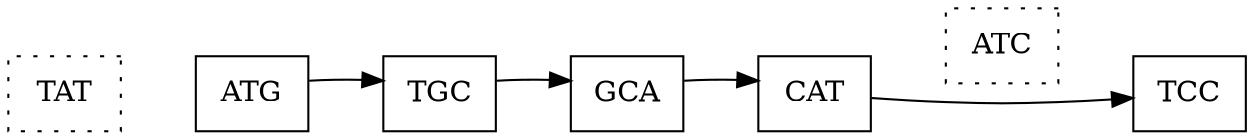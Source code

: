 digraph A { rankdir="LR"; node[shape="box"] edge[color="black"]
TAT [shape=box,style=dotted]
ATG [shape=box]
TGC [shape=box]
GCA [shape=box]
CAT [shape=box]
ATC [shape=box,style=dotted]
TCC [shape=box]

TAT->ATG[style=invis]
ATG->TGC[style=invis]
TGC->GCA[style=invis]
GCA->CAT[style=invis]
CAT->ATC[style=invis]
ATC->TCC[style=invis]

ATG->TGC
CAT->TCC

TGC->GCA
GCA->CAT
}

